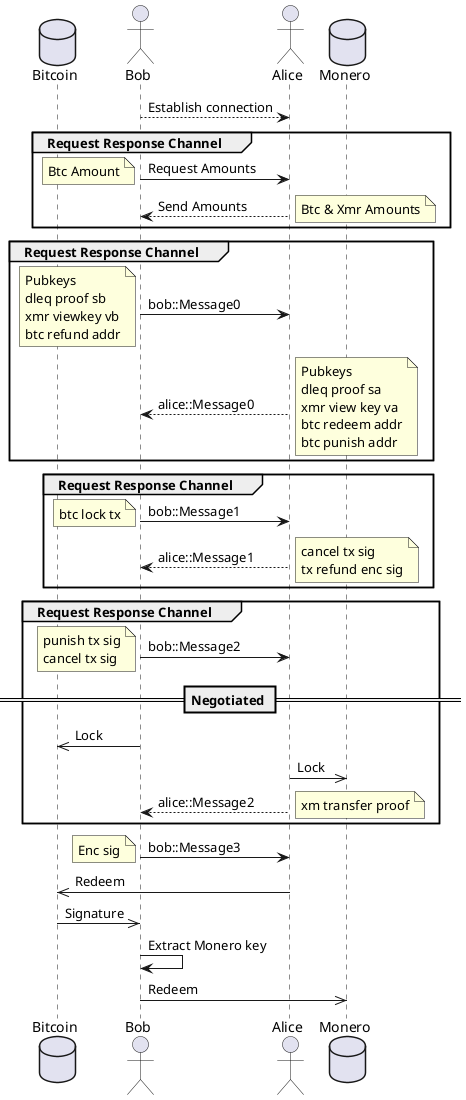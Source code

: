 @startuml
database Bitcoin
actor Bob
Actor Alice
database Monero

Bob --> Alice: Establish connection

group Request Response Channel
    Bob -> Alice: Request Amounts
    note left: Btc Amount

    Alice --> Bob: Send Amounts
    note right: Btc & Xmr Amounts
end

group Request Response Channel
    Bob -> Alice: bob::Message0
    note left: Pubkeys\ndleq proof sb\nxmr viewkey vb\nbtc refund addr

    Alice --> Bob: alice::Message0
    note right: Pubkeys\ndleq proof sa\nxmr view key va\nbtc redeem addr\nbtc punish addr
end

group Request Response Channel
    Bob -> Alice: bob::Message1
    note left: btc lock tx

    Alice --> Bob: alice::Message1
    note right: cancel tx sig\ntx refund enc sig
end

group Request Response Channel
    Bob -> Alice: bob::Message2
    note left: punish tx sig\ncancel tx sig

== Negotiated ==

    Bob ->> Bitcoin: Lock

    Alice ->> Monero: Lock

    Alice --> Bob: alice::Message2
    note right: xm transfer proof
end

    Bob -> Alice: bob::Message3
    note left: Enc sig

    Alice ->> Bitcoin: Redeem

    Bitcoin ->> Bob: Signature

    Bob -> Bob: Extract Monero key

    Bob ->> Monero: Redeem

@enduml
